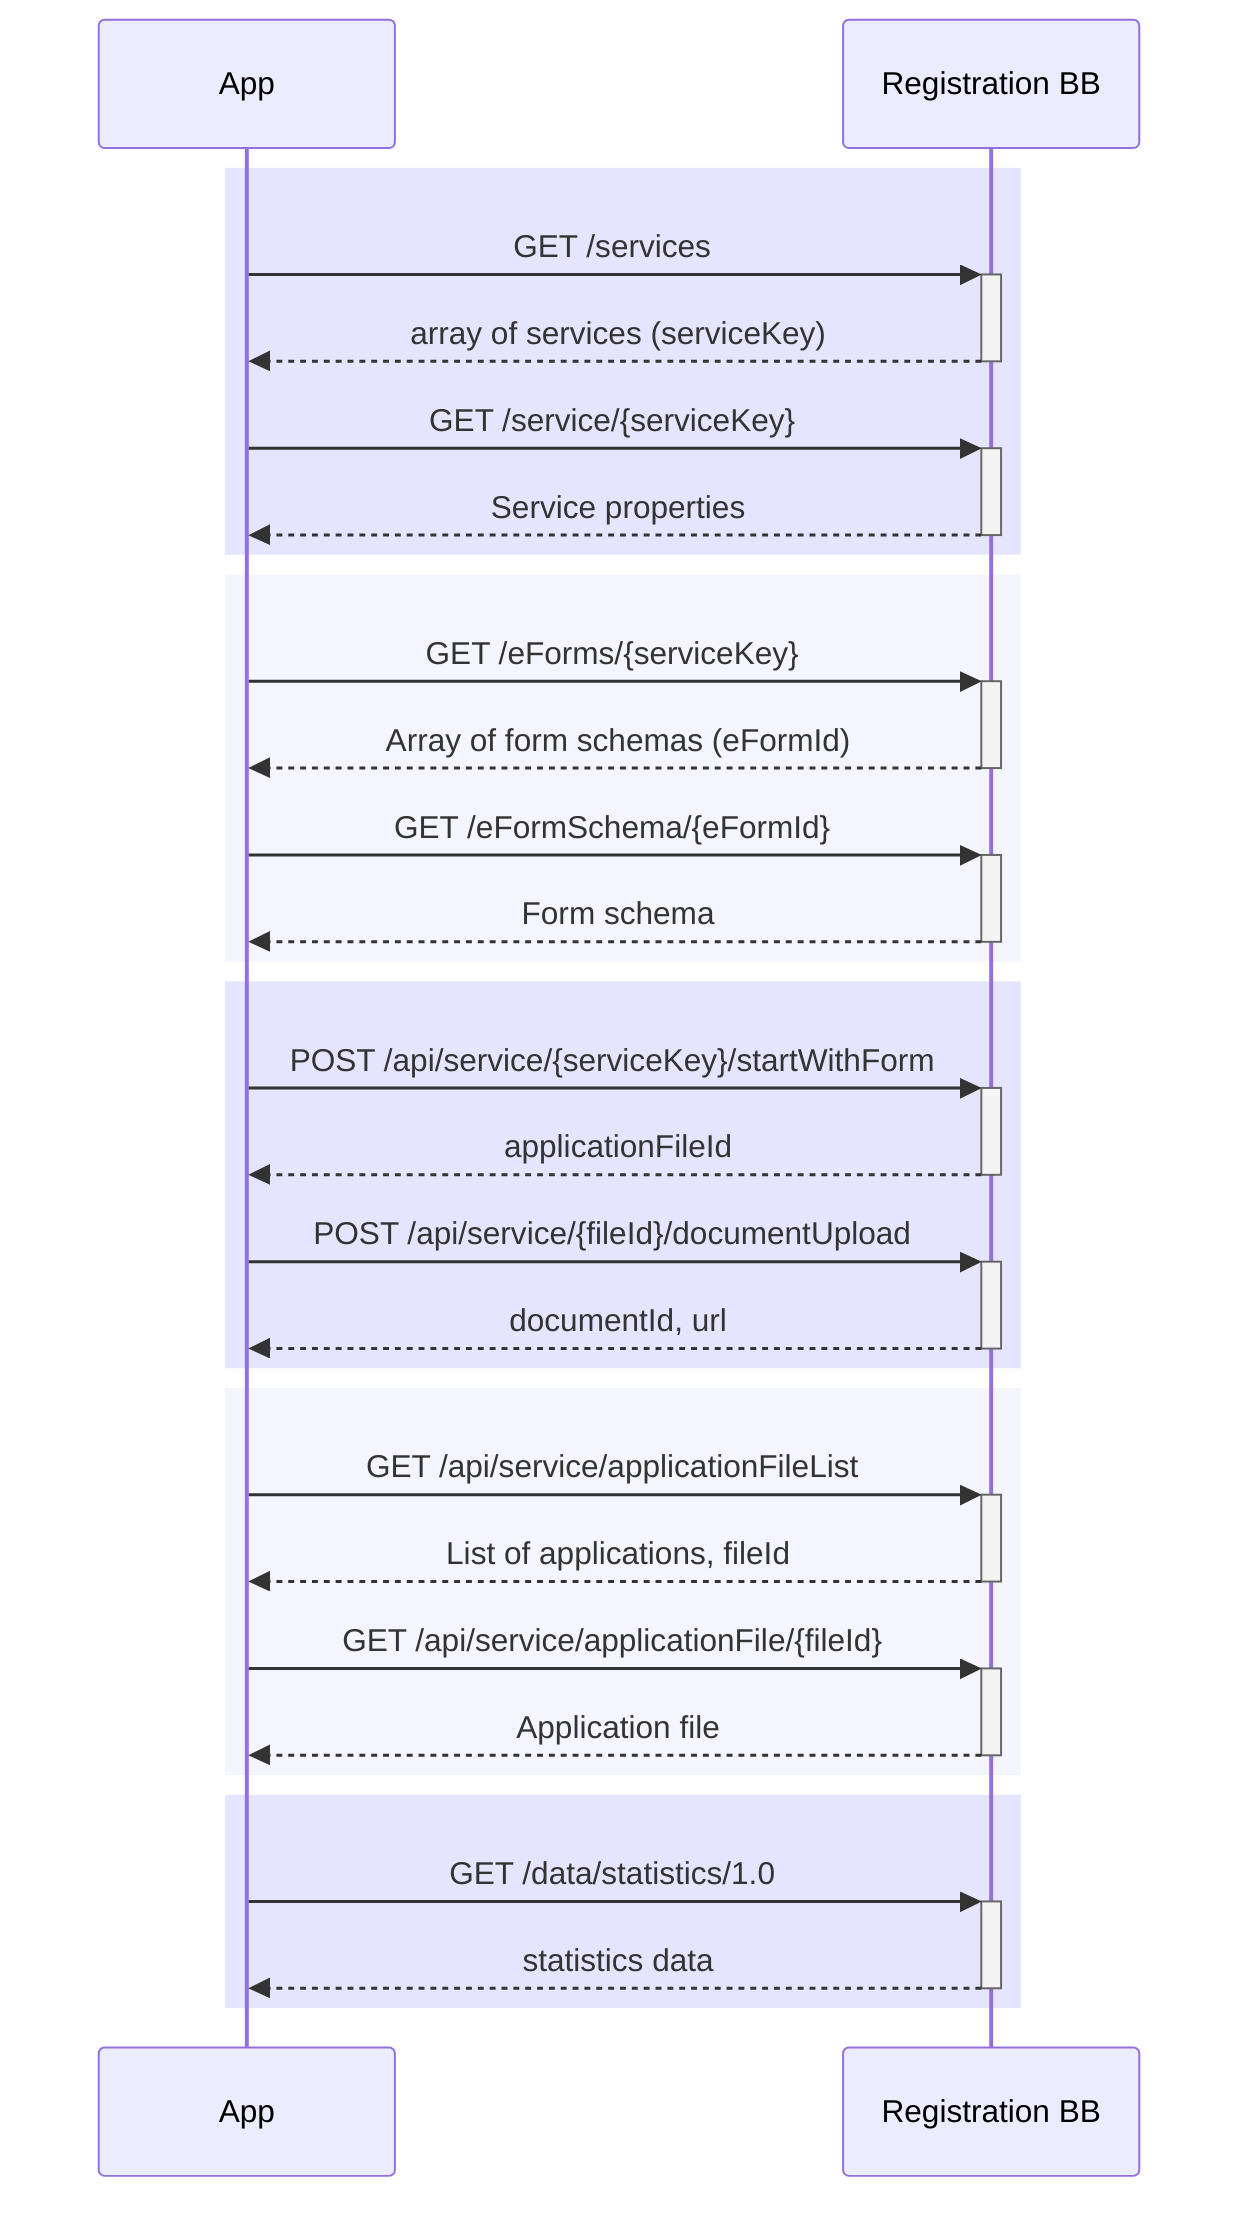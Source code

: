 sequenceDiagram
    rect rgba(0, 0, 255, .1)

    App->>+Registration BB: GET /services
    Registration BB-->>-App: array of services (serviceKey)
    
    App->>+Registration BB: GET /service/{serviceKey}
    Registration BB-->>-App: Service properties
    
    end
    rect rgba(204, 204, 255, .2)
    App->>+Registration BB: GET /eForms/{serviceKey}
    Registration BB-->>-App: Array of form schemas (eFormId)

    App->>+Registration BB: GET /eFormSchema/{eFormId}
    Registration BB-->>-App: Form schema 

    end

    rect rgba(0, 0, 255, .1)
    App->>+Registration BB: POST /api/service/{serviceKey}/startWithForm
    Registration BB-->>-App: applicationFileId
    
    App->>+Registration BB: POST /api/service/{fileId}/documentUpload
    Registration BB-->>-App: documentId, url
    
    end

    rect rgba(204, 204, 255, .2)

    App->>+Registration BB: GET /api/service/applicationFileList
    Registration BB-->>-App: List of applications, fileId

    App->>+Registration BB: GET /api/service/applicationFile/{fileId}
    Registration BB-->>-App: Application file 

    end
    rect rgba(0, 0, 255, .1)
    App->>+Registration BB: GET /data/statistics/1.0
    Registration BB-->>-App: statistics data
    end